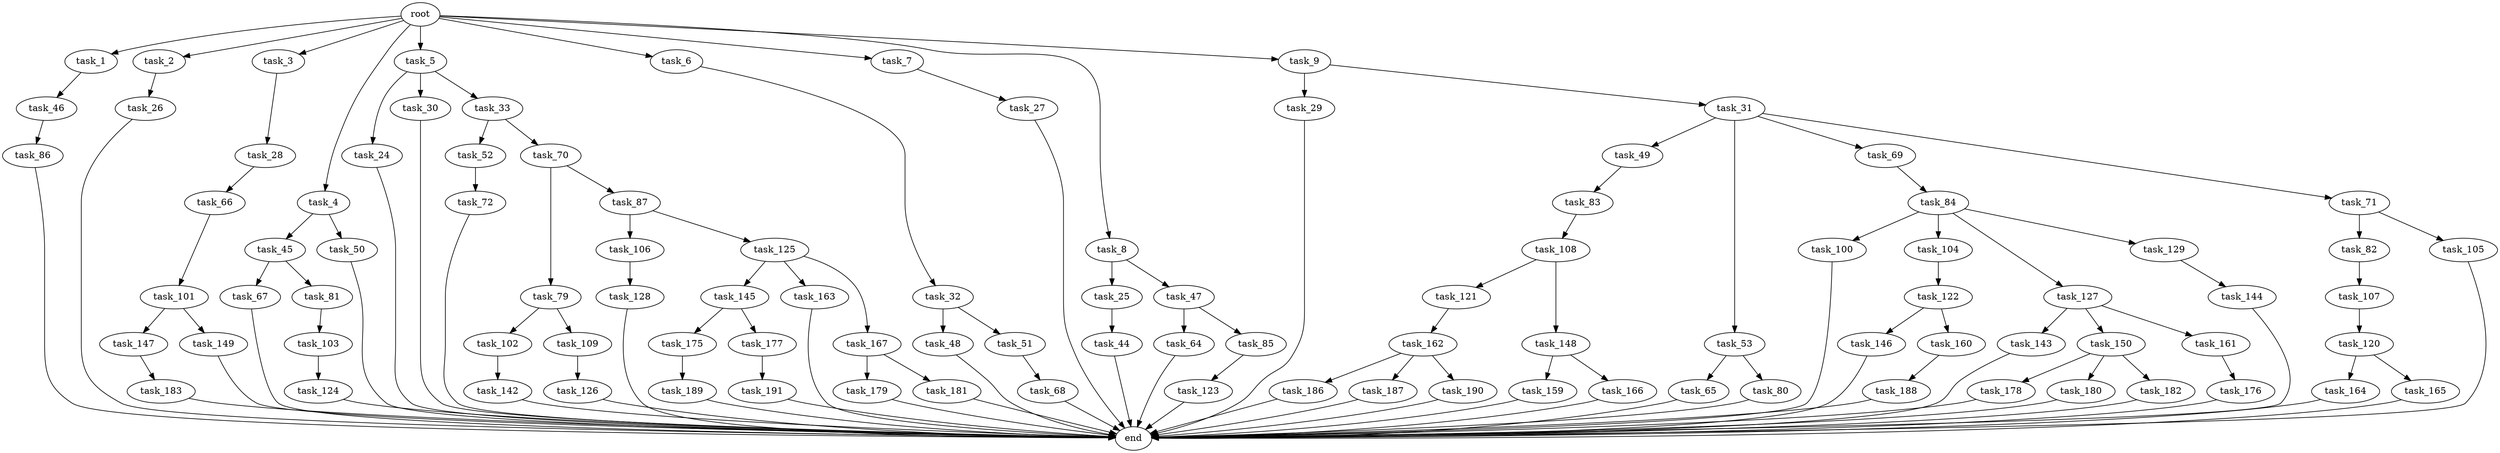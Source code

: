 digraph G {
  root [size="0.000000"];
  task_1 [size="2.048000"];
  task_2 [size="2.048000"];
  task_3 [size="2.048000"];
  task_4 [size="2.048000"];
  task_5 [size="2.048000"];
  task_6 [size="2.048000"];
  task_7 [size="2.048000"];
  task_8 [size="2.048000"];
  task_9 [size="2.048000"];
  task_24 [size="274877906.944000"];
  task_25 [size="1391569403.904000"];
  task_26 [size="274877906.944000"];
  task_27 [size="618475290.624000"];
  task_28 [size="154618822.656000"];
  task_29 [size="841813590.016000"];
  task_30 [size="274877906.944000"];
  task_31 [size="841813590.016000"];
  task_32 [size="841813590.016000"];
  task_33 [size="274877906.944000"];
  task_44 [size="841813590.016000"];
  task_45 [size="274877906.944000"];
  task_46 [size="68719476.736000"];
  task_47 [size="1391569403.904000"];
  task_48 [size="429496729.600000"];
  task_49 [size="1391569403.904000"];
  task_50 [size="274877906.944000"];
  task_51 [size="429496729.600000"];
  task_52 [size="429496729.600000"];
  task_53 [size="1391569403.904000"];
  task_64 [size="68719476.736000"];
  task_65 [size="68719476.736000"];
  task_66 [size="68719476.736000"];
  task_67 [size="1391569403.904000"];
  task_68 [size="154618822.656000"];
  task_69 [size="1391569403.904000"];
  task_70 [size="429496729.600000"];
  task_71 [size="1391569403.904000"];
  task_72 [size="1099511627.776000"];
  task_79 [size="274877906.944000"];
  task_80 [size="68719476.736000"];
  task_81 [size="1391569403.904000"];
  task_82 [size="274877906.944000"];
  task_83 [size="429496729.600000"];
  task_84 [size="429496729.600000"];
  task_85 [size="68719476.736000"];
  task_86 [size="1717986918.400000"];
  task_87 [size="274877906.944000"];
  task_100 [size="274877906.944000"];
  task_101 [size="1717986918.400000"];
  task_102 [size="618475290.624000"];
  task_103 [size="274877906.944000"];
  task_104 [size="274877906.944000"];
  task_105 [size="274877906.944000"];
  task_106 [size="841813590.016000"];
  task_107 [size="429496729.600000"];
  task_108 [size="1717986918.400000"];
  task_109 [size="618475290.624000"];
  task_120 [size="429496729.600000"];
  task_121 [size="154618822.656000"];
  task_122 [size="68719476.736000"];
  task_123 [size="618475290.624000"];
  task_124 [size="68719476.736000"];
  task_125 [size="841813590.016000"];
  task_126 [size="1099511627.776000"];
  task_127 [size="274877906.944000"];
  task_128 [size="618475290.624000"];
  task_129 [size="274877906.944000"];
  task_142 [size="154618822.656000"];
  task_143 [size="429496729.600000"];
  task_144 [size="841813590.016000"];
  task_145 [size="1391569403.904000"];
  task_146 [size="841813590.016000"];
  task_147 [size="429496729.600000"];
  task_148 [size="154618822.656000"];
  task_149 [size="429496729.600000"];
  task_150 [size="429496729.600000"];
  task_159 [size="1099511627.776000"];
  task_160 [size="841813590.016000"];
  task_161 [size="429496729.600000"];
  task_162 [size="68719476.736000"];
  task_163 [size="1391569403.904000"];
  task_164 [size="429496729.600000"];
  task_165 [size="429496729.600000"];
  task_166 [size="1099511627.776000"];
  task_167 [size="1391569403.904000"];
  task_175 [size="68719476.736000"];
  task_176 [size="274877906.944000"];
  task_177 [size="68719476.736000"];
  task_178 [size="1717986918.400000"];
  task_179 [size="1391569403.904000"];
  task_180 [size="1717986918.400000"];
  task_181 [size="1391569403.904000"];
  task_182 [size="1717986918.400000"];
  task_183 [size="1391569403.904000"];
  task_186 [size="1717986918.400000"];
  task_187 [size="1717986918.400000"];
  task_188 [size="1391569403.904000"];
  task_189 [size="274877906.944000"];
  task_190 [size="1717986918.400000"];
  task_191 [size="618475290.624000"];
  end [size="0.000000"];

  root -> task_1 [size="1.000000"];
  root -> task_2 [size="1.000000"];
  root -> task_3 [size="1.000000"];
  root -> task_4 [size="1.000000"];
  root -> task_5 [size="1.000000"];
  root -> task_6 [size="1.000000"];
  root -> task_7 [size="1.000000"];
  root -> task_8 [size="1.000000"];
  root -> task_9 [size="1.000000"];
  task_1 -> task_46 [size="33554432.000000"];
  task_2 -> task_26 [size="134217728.000000"];
  task_3 -> task_28 [size="75497472.000000"];
  task_4 -> task_45 [size="134217728.000000"];
  task_4 -> task_50 [size="134217728.000000"];
  task_5 -> task_24 [size="134217728.000000"];
  task_5 -> task_30 [size="134217728.000000"];
  task_5 -> task_33 [size="134217728.000000"];
  task_6 -> task_32 [size="411041792.000000"];
  task_7 -> task_27 [size="301989888.000000"];
  task_8 -> task_25 [size="679477248.000000"];
  task_8 -> task_47 [size="679477248.000000"];
  task_9 -> task_29 [size="411041792.000000"];
  task_9 -> task_31 [size="411041792.000000"];
  task_24 -> end [size="1.000000"];
  task_25 -> task_44 [size="411041792.000000"];
  task_26 -> end [size="1.000000"];
  task_27 -> end [size="1.000000"];
  task_28 -> task_66 [size="33554432.000000"];
  task_29 -> end [size="1.000000"];
  task_30 -> end [size="1.000000"];
  task_31 -> task_49 [size="679477248.000000"];
  task_31 -> task_53 [size="679477248.000000"];
  task_31 -> task_69 [size="679477248.000000"];
  task_31 -> task_71 [size="679477248.000000"];
  task_32 -> task_48 [size="209715200.000000"];
  task_32 -> task_51 [size="209715200.000000"];
  task_33 -> task_52 [size="209715200.000000"];
  task_33 -> task_70 [size="209715200.000000"];
  task_44 -> end [size="1.000000"];
  task_45 -> task_67 [size="679477248.000000"];
  task_45 -> task_81 [size="679477248.000000"];
  task_46 -> task_86 [size="838860800.000000"];
  task_47 -> task_64 [size="33554432.000000"];
  task_47 -> task_85 [size="33554432.000000"];
  task_48 -> end [size="1.000000"];
  task_49 -> task_83 [size="209715200.000000"];
  task_50 -> end [size="1.000000"];
  task_51 -> task_68 [size="75497472.000000"];
  task_52 -> task_72 [size="536870912.000000"];
  task_53 -> task_65 [size="33554432.000000"];
  task_53 -> task_80 [size="33554432.000000"];
  task_64 -> end [size="1.000000"];
  task_65 -> end [size="1.000000"];
  task_66 -> task_101 [size="838860800.000000"];
  task_67 -> end [size="1.000000"];
  task_68 -> end [size="1.000000"];
  task_69 -> task_84 [size="209715200.000000"];
  task_70 -> task_79 [size="134217728.000000"];
  task_70 -> task_87 [size="134217728.000000"];
  task_71 -> task_82 [size="134217728.000000"];
  task_71 -> task_105 [size="134217728.000000"];
  task_72 -> end [size="1.000000"];
  task_79 -> task_102 [size="301989888.000000"];
  task_79 -> task_109 [size="301989888.000000"];
  task_80 -> end [size="1.000000"];
  task_81 -> task_103 [size="134217728.000000"];
  task_82 -> task_107 [size="209715200.000000"];
  task_83 -> task_108 [size="838860800.000000"];
  task_84 -> task_100 [size="134217728.000000"];
  task_84 -> task_104 [size="134217728.000000"];
  task_84 -> task_127 [size="134217728.000000"];
  task_84 -> task_129 [size="134217728.000000"];
  task_85 -> task_123 [size="301989888.000000"];
  task_86 -> end [size="1.000000"];
  task_87 -> task_106 [size="411041792.000000"];
  task_87 -> task_125 [size="411041792.000000"];
  task_100 -> end [size="1.000000"];
  task_101 -> task_147 [size="209715200.000000"];
  task_101 -> task_149 [size="209715200.000000"];
  task_102 -> task_142 [size="75497472.000000"];
  task_103 -> task_124 [size="33554432.000000"];
  task_104 -> task_122 [size="33554432.000000"];
  task_105 -> end [size="1.000000"];
  task_106 -> task_128 [size="301989888.000000"];
  task_107 -> task_120 [size="209715200.000000"];
  task_108 -> task_121 [size="75497472.000000"];
  task_108 -> task_148 [size="75497472.000000"];
  task_109 -> task_126 [size="536870912.000000"];
  task_120 -> task_164 [size="209715200.000000"];
  task_120 -> task_165 [size="209715200.000000"];
  task_121 -> task_162 [size="33554432.000000"];
  task_122 -> task_146 [size="411041792.000000"];
  task_122 -> task_160 [size="411041792.000000"];
  task_123 -> end [size="1.000000"];
  task_124 -> end [size="1.000000"];
  task_125 -> task_145 [size="679477248.000000"];
  task_125 -> task_163 [size="679477248.000000"];
  task_125 -> task_167 [size="679477248.000000"];
  task_126 -> end [size="1.000000"];
  task_127 -> task_143 [size="209715200.000000"];
  task_127 -> task_150 [size="209715200.000000"];
  task_127 -> task_161 [size="209715200.000000"];
  task_128 -> end [size="1.000000"];
  task_129 -> task_144 [size="411041792.000000"];
  task_142 -> end [size="1.000000"];
  task_143 -> end [size="1.000000"];
  task_144 -> end [size="1.000000"];
  task_145 -> task_175 [size="33554432.000000"];
  task_145 -> task_177 [size="33554432.000000"];
  task_146 -> end [size="1.000000"];
  task_147 -> task_183 [size="679477248.000000"];
  task_148 -> task_159 [size="536870912.000000"];
  task_148 -> task_166 [size="536870912.000000"];
  task_149 -> end [size="1.000000"];
  task_150 -> task_178 [size="838860800.000000"];
  task_150 -> task_180 [size="838860800.000000"];
  task_150 -> task_182 [size="838860800.000000"];
  task_159 -> end [size="1.000000"];
  task_160 -> task_188 [size="679477248.000000"];
  task_161 -> task_176 [size="134217728.000000"];
  task_162 -> task_186 [size="838860800.000000"];
  task_162 -> task_187 [size="838860800.000000"];
  task_162 -> task_190 [size="838860800.000000"];
  task_163 -> end [size="1.000000"];
  task_164 -> end [size="1.000000"];
  task_165 -> end [size="1.000000"];
  task_166 -> end [size="1.000000"];
  task_167 -> task_179 [size="679477248.000000"];
  task_167 -> task_181 [size="679477248.000000"];
  task_175 -> task_189 [size="134217728.000000"];
  task_176 -> end [size="1.000000"];
  task_177 -> task_191 [size="301989888.000000"];
  task_178 -> end [size="1.000000"];
  task_179 -> end [size="1.000000"];
  task_180 -> end [size="1.000000"];
  task_181 -> end [size="1.000000"];
  task_182 -> end [size="1.000000"];
  task_183 -> end [size="1.000000"];
  task_186 -> end [size="1.000000"];
  task_187 -> end [size="1.000000"];
  task_188 -> end [size="1.000000"];
  task_189 -> end [size="1.000000"];
  task_190 -> end [size="1.000000"];
  task_191 -> end [size="1.000000"];
}
